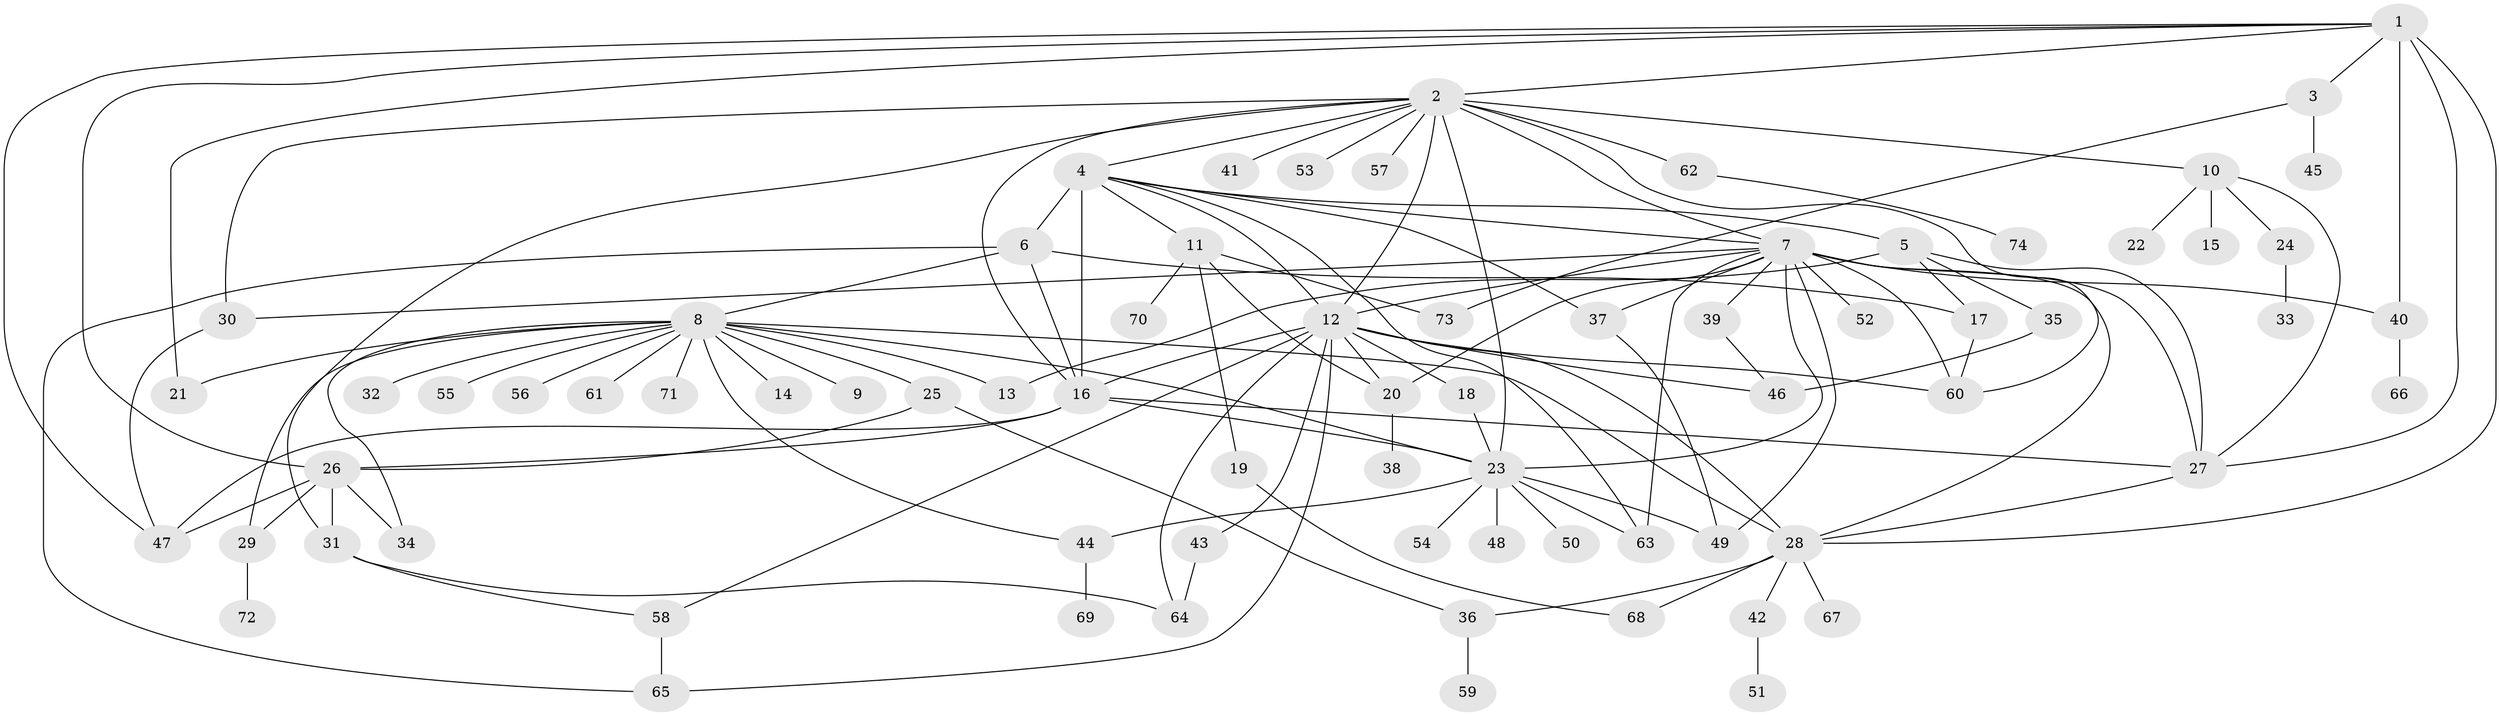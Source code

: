// original degree distribution, {13: 0.006802721088435374, 17: 0.006802721088435374, 4: 0.10204081632653061, 24: 0.006802721088435374, 7: 0.034013605442176874, 6: 0.013605442176870748, 16: 0.006802721088435374, 18: 0.006802721088435374, 1: 0.46258503401360546, 2: 0.20408163265306123, 3: 0.10884353741496598, 5: 0.02040816326530612, 11: 0.006802721088435374, 10: 0.006802721088435374, 9: 0.006802721088435374}
// Generated by graph-tools (version 1.1) at 2025/35/03/09/25 02:35:48]
// undirected, 74 vertices, 125 edges
graph export_dot {
graph [start="1"]
  node [color=gray90,style=filled];
  1;
  2;
  3;
  4;
  5;
  6;
  7;
  8;
  9;
  10;
  11;
  12;
  13;
  14;
  15;
  16;
  17;
  18;
  19;
  20;
  21;
  22;
  23;
  24;
  25;
  26;
  27;
  28;
  29;
  30;
  31;
  32;
  33;
  34;
  35;
  36;
  37;
  38;
  39;
  40;
  41;
  42;
  43;
  44;
  45;
  46;
  47;
  48;
  49;
  50;
  51;
  52;
  53;
  54;
  55;
  56;
  57;
  58;
  59;
  60;
  61;
  62;
  63;
  64;
  65;
  66;
  67;
  68;
  69;
  70;
  71;
  72;
  73;
  74;
  1 -- 2 [weight=1.0];
  1 -- 3 [weight=1.0];
  1 -- 21 [weight=1.0];
  1 -- 26 [weight=1.0];
  1 -- 27 [weight=1.0];
  1 -- 28 [weight=1.0];
  1 -- 40 [weight=5.0];
  1 -- 47 [weight=1.0];
  2 -- 4 [weight=1.0];
  2 -- 7 [weight=1.0];
  2 -- 10 [weight=1.0];
  2 -- 12 [weight=2.0];
  2 -- 16 [weight=1.0];
  2 -- 23 [weight=1.0];
  2 -- 30 [weight=1.0];
  2 -- 31 [weight=1.0];
  2 -- 41 [weight=1.0];
  2 -- 53 [weight=1.0];
  2 -- 57 [weight=1.0];
  2 -- 60 [weight=1.0];
  2 -- 62 [weight=1.0];
  3 -- 45 [weight=1.0];
  3 -- 73 [weight=1.0];
  4 -- 5 [weight=1.0];
  4 -- 6 [weight=1.0];
  4 -- 7 [weight=1.0];
  4 -- 11 [weight=1.0];
  4 -- 12 [weight=2.0];
  4 -- 16 [weight=12.0];
  4 -- 37 [weight=1.0];
  4 -- 63 [weight=1.0];
  5 -- 13 [weight=1.0];
  5 -- 17 [weight=1.0];
  5 -- 27 [weight=1.0];
  5 -- 35 [weight=1.0];
  6 -- 8 [weight=1.0];
  6 -- 16 [weight=1.0];
  6 -- 17 [weight=1.0];
  6 -- 65 [weight=1.0];
  7 -- 12 [weight=1.0];
  7 -- 20 [weight=1.0];
  7 -- 23 [weight=1.0];
  7 -- 27 [weight=1.0];
  7 -- 28 [weight=1.0];
  7 -- 30 [weight=1.0];
  7 -- 37 [weight=1.0];
  7 -- 39 [weight=1.0];
  7 -- 40 [weight=1.0];
  7 -- 49 [weight=1.0];
  7 -- 52 [weight=1.0];
  7 -- 60 [weight=1.0];
  7 -- 63 [weight=1.0];
  8 -- 9 [weight=1.0];
  8 -- 13 [weight=1.0];
  8 -- 14 [weight=1.0];
  8 -- 21 [weight=1.0];
  8 -- 23 [weight=1.0];
  8 -- 25 [weight=1.0];
  8 -- 28 [weight=1.0];
  8 -- 29 [weight=1.0];
  8 -- 32 [weight=1.0];
  8 -- 34 [weight=1.0];
  8 -- 44 [weight=1.0];
  8 -- 55 [weight=1.0];
  8 -- 56 [weight=1.0];
  8 -- 61 [weight=1.0];
  8 -- 71 [weight=1.0];
  10 -- 15 [weight=1.0];
  10 -- 22 [weight=1.0];
  10 -- 24 [weight=1.0];
  10 -- 27 [weight=1.0];
  11 -- 19 [weight=1.0];
  11 -- 20 [weight=1.0];
  11 -- 70 [weight=1.0];
  11 -- 73 [weight=1.0];
  12 -- 16 [weight=1.0];
  12 -- 18 [weight=2.0];
  12 -- 20 [weight=1.0];
  12 -- 28 [weight=1.0];
  12 -- 43 [weight=1.0];
  12 -- 46 [weight=6.0];
  12 -- 58 [weight=1.0];
  12 -- 60 [weight=1.0];
  12 -- 64 [weight=1.0];
  12 -- 65 [weight=1.0];
  16 -- 23 [weight=1.0];
  16 -- 26 [weight=1.0];
  16 -- 27 [weight=1.0];
  16 -- 47 [weight=1.0];
  17 -- 60 [weight=1.0];
  18 -- 23 [weight=1.0];
  19 -- 68 [weight=1.0];
  20 -- 38 [weight=1.0];
  23 -- 44 [weight=1.0];
  23 -- 48 [weight=1.0];
  23 -- 49 [weight=1.0];
  23 -- 50 [weight=2.0];
  23 -- 54 [weight=1.0];
  23 -- 63 [weight=1.0];
  24 -- 33 [weight=1.0];
  25 -- 26 [weight=1.0];
  25 -- 36 [weight=1.0];
  26 -- 29 [weight=1.0];
  26 -- 31 [weight=5.0];
  26 -- 34 [weight=1.0];
  26 -- 47 [weight=1.0];
  27 -- 28 [weight=1.0];
  28 -- 36 [weight=1.0];
  28 -- 42 [weight=1.0];
  28 -- 67 [weight=1.0];
  28 -- 68 [weight=1.0];
  29 -- 72 [weight=1.0];
  30 -- 47 [weight=1.0];
  31 -- 58 [weight=1.0];
  31 -- 64 [weight=1.0];
  35 -- 46 [weight=1.0];
  36 -- 59 [weight=1.0];
  37 -- 49 [weight=1.0];
  39 -- 46 [weight=1.0];
  40 -- 66 [weight=1.0];
  42 -- 51 [weight=1.0];
  43 -- 64 [weight=2.0];
  44 -- 69 [weight=1.0];
  58 -- 65 [weight=1.0];
  62 -- 74 [weight=1.0];
}

